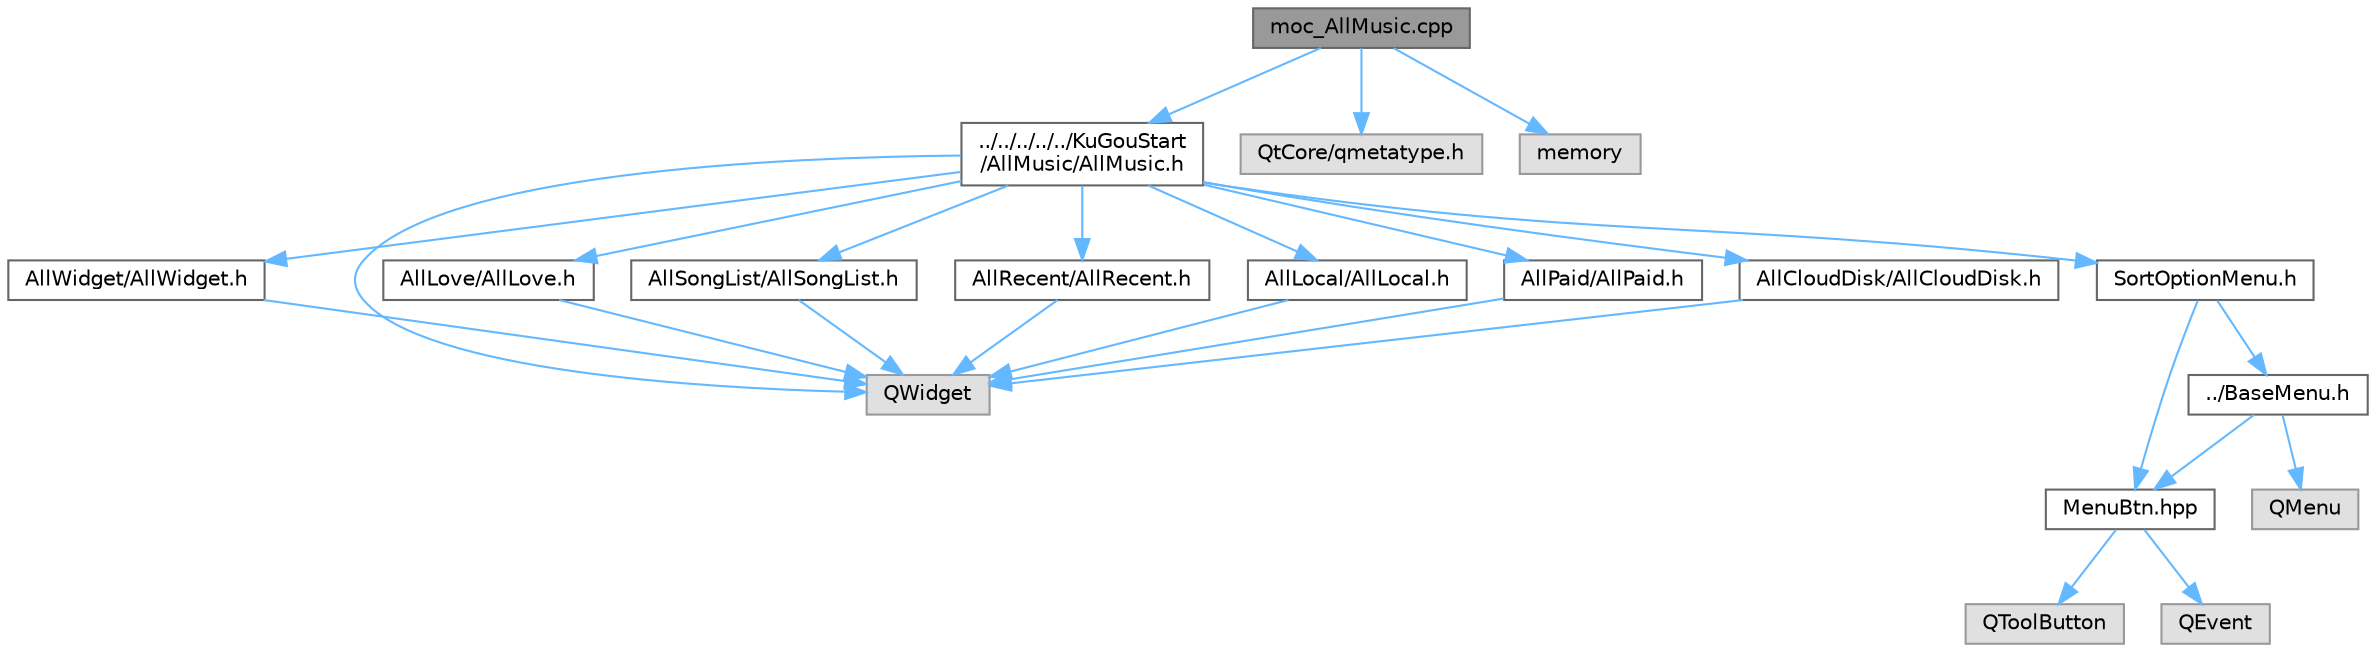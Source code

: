 digraph "moc_AllMusic.cpp"
{
 // LATEX_PDF_SIZE
  bgcolor="transparent";
  edge [fontname=Helvetica,fontsize=10,labelfontname=Helvetica,labelfontsize=10];
  node [fontname=Helvetica,fontsize=10,shape=box,height=0.2,width=0.4];
  Node1 [id="Node000001",label="moc_AllMusic.cpp",height=0.2,width=0.4,color="gray40", fillcolor="grey60", style="filled", fontcolor="black",tooltip=" "];
  Node1 -> Node2 [id="edge1_Node000001_Node000002",color="steelblue1",style="solid",tooltip=" "];
  Node2 [id="Node000002",label="../../../../../KuGouStart\l/AllMusic/AllMusic.h",height=0.2,width=0.4,color="grey40", fillcolor="white", style="filled",URL="$_all_music_8h.html",tooltip="定义 AllMusic 类，提供音乐管理界面"];
  Node2 -> Node3 [id="edge2_Node000002_Node000003",color="steelblue1",style="solid",tooltip=" "];
  Node3 [id="Node000003",label="AllWidget/AllWidget.h",height=0.2,width=0.4,color="grey40", fillcolor="white", style="filled",URL="$_all_widget_8h.html",tooltip="定义 AllWidget 类，提供全部音乐界面"];
  Node3 -> Node4 [id="edge3_Node000003_Node000004",color="steelblue1",style="solid",tooltip=" "];
  Node4 [id="Node000004",label="QWidget",height=0.2,width=0.4,color="grey60", fillcolor="#E0E0E0", style="filled",tooltip=" "];
  Node2 -> Node5 [id="edge4_Node000002_Node000005",color="steelblue1",style="solid",tooltip=" "];
  Node5 [id="Node000005",label="AllLove/AllLove.h",height=0.2,width=0.4,color="grey40", fillcolor="white", style="filled",URL="$_all_love_8h.html",tooltip="定义 AllLove 类，提供收藏音乐界面"];
  Node5 -> Node4 [id="edge5_Node000005_Node000004",color="steelblue1",style="solid",tooltip=" "];
  Node2 -> Node6 [id="edge6_Node000002_Node000006",color="steelblue1",style="solid",tooltip=" "];
  Node6 [id="Node000006",label="AllSongList/AllSongList.h",height=0.2,width=0.4,color="grey40", fillcolor="white", style="filled",URL="$_all_song_list_8h.html",tooltip="定义 AllSongList 类，提供歌单界面"];
  Node6 -> Node4 [id="edge7_Node000006_Node000004",color="steelblue1",style="solid",tooltip=" "];
  Node2 -> Node7 [id="edge8_Node000002_Node000007",color="steelblue1",style="solid",tooltip=" "];
  Node7 [id="Node000007",label="AllRecent/AllRecent.h",height=0.2,width=0.4,color="grey40", fillcolor="white", style="filled",URL="$_all_recent_8h.html",tooltip="定义 AllRecent 类，提供最近播放音乐界面"];
  Node7 -> Node4 [id="edge9_Node000007_Node000004",color="steelblue1",style="solid",tooltip=" "];
  Node2 -> Node8 [id="edge10_Node000002_Node000008",color="steelblue1",style="solid",tooltip=" "];
  Node8 [id="Node000008",label="AllLocal/AllLocal.h",height=0.2,width=0.4,color="grey40", fillcolor="white", style="filled",URL="$_all_local_8h.html",tooltip="定义 AllLocal 类，提供本地音乐界面"];
  Node8 -> Node4 [id="edge11_Node000008_Node000004",color="steelblue1",style="solid",tooltip=" "];
  Node2 -> Node9 [id="edge12_Node000002_Node000009",color="steelblue1",style="solid",tooltip=" "];
  Node9 [id="Node000009",label="AllPaid/AllPaid.h",height=0.2,width=0.4,color="grey40", fillcolor="white", style="filled",URL="$_all_paid_8h.html",tooltip="定义 AllPaid 类，提供付费音乐界面"];
  Node9 -> Node4 [id="edge13_Node000009_Node000004",color="steelblue1",style="solid",tooltip=" "];
  Node2 -> Node10 [id="edge14_Node000002_Node000010",color="steelblue1",style="solid",tooltip=" "];
  Node10 [id="Node000010",label="AllCloudDisk/AllCloudDisk.h",height=0.2,width=0.4,color="grey40", fillcolor="white", style="filled",URL="$_all_cloud_disk_8h.html",tooltip="定义 AllCloudDisk 类，提供云盘音乐界面"];
  Node10 -> Node4 [id="edge15_Node000010_Node000004",color="steelblue1",style="solid",tooltip=" "];
  Node2 -> Node11 [id="edge16_Node000002_Node000011",color="steelblue1",style="solid",tooltip=" "];
  Node11 [id="Node000011",label="SortOptionMenu.h",height=0.2,width=0.4,color="grey40", fillcolor="white", style="filled",URL="$_sort_option_menu_8h.html",tooltip="定义 SortOptionMenu 类，提供歌曲排序选项菜单功能"];
  Node11 -> Node12 [id="edge17_Node000011_Node000012",color="steelblue1",style="solid",tooltip=" "];
  Node12 [id="Node000012",label="../BaseMenu.h",height=0.2,width=0.4,color="grey40", fillcolor="white", style="filled",URL="$_base_menu_8h.html",tooltip="定义 BaseMenu 类，提供菜单基类功能"];
  Node12 -> Node13 [id="edge18_Node000012_Node000013",color="steelblue1",style="solid",tooltip=" "];
  Node13 [id="Node000013",label="MenuBtn.hpp",height=0.2,width=0.4,color="grey40", fillcolor="white", style="filled",URL="$_menu_btn_8hpp.html",tooltip="定义 MenuBtn 类，提供自定义菜单按钮功能"];
  Node13 -> Node14 [id="edge19_Node000013_Node000014",color="steelblue1",style="solid",tooltip=" "];
  Node14 [id="Node000014",label="QToolButton",height=0.2,width=0.4,color="grey60", fillcolor="#E0E0E0", style="filled",tooltip=" "];
  Node13 -> Node15 [id="edge20_Node000013_Node000015",color="steelblue1",style="solid",tooltip=" "];
  Node15 [id="Node000015",label="QEvent",height=0.2,width=0.4,color="grey60", fillcolor="#E0E0E0", style="filled",tooltip=" "];
  Node12 -> Node16 [id="edge21_Node000012_Node000016",color="steelblue1",style="solid",tooltip=" "];
  Node16 [id="Node000016",label="QMenu",height=0.2,width=0.4,color="grey60", fillcolor="#E0E0E0", style="filled",tooltip=" "];
  Node11 -> Node13 [id="edge22_Node000011_Node000013",color="steelblue1",style="solid",tooltip=" "];
  Node2 -> Node4 [id="edge23_Node000002_Node000004",color="steelblue1",style="solid",tooltip=" "];
  Node1 -> Node17 [id="edge24_Node000001_Node000017",color="steelblue1",style="solid",tooltip=" "];
  Node17 [id="Node000017",label="QtCore/qmetatype.h",height=0.2,width=0.4,color="grey60", fillcolor="#E0E0E0", style="filled",tooltip=" "];
  Node1 -> Node18 [id="edge25_Node000001_Node000018",color="steelblue1",style="solid",tooltip=" "];
  Node18 [id="Node000018",label="memory",height=0.2,width=0.4,color="grey60", fillcolor="#E0E0E0", style="filled",tooltip=" "];
}
